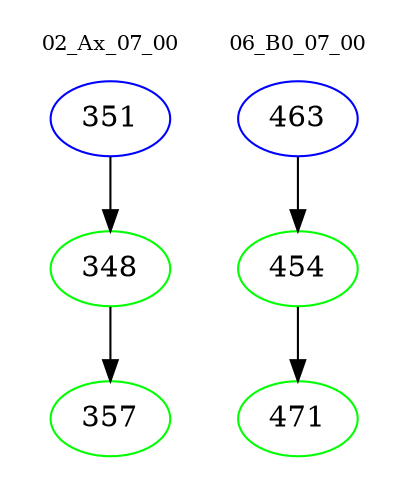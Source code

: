 digraph{
subgraph cluster_0 {
color = white
label = "02_Ax_07_00";
fontsize=10;
T0_351 [label="351", color="blue"]
T0_351 -> T0_348 [color="black"]
T0_348 [label="348", color="green"]
T0_348 -> T0_357 [color="black"]
T0_357 [label="357", color="green"]
}
subgraph cluster_1 {
color = white
label = "06_B0_07_00";
fontsize=10;
T1_463 [label="463", color="blue"]
T1_463 -> T1_454 [color="black"]
T1_454 [label="454", color="green"]
T1_454 -> T1_471 [color="black"]
T1_471 [label="471", color="green"]
}
}
